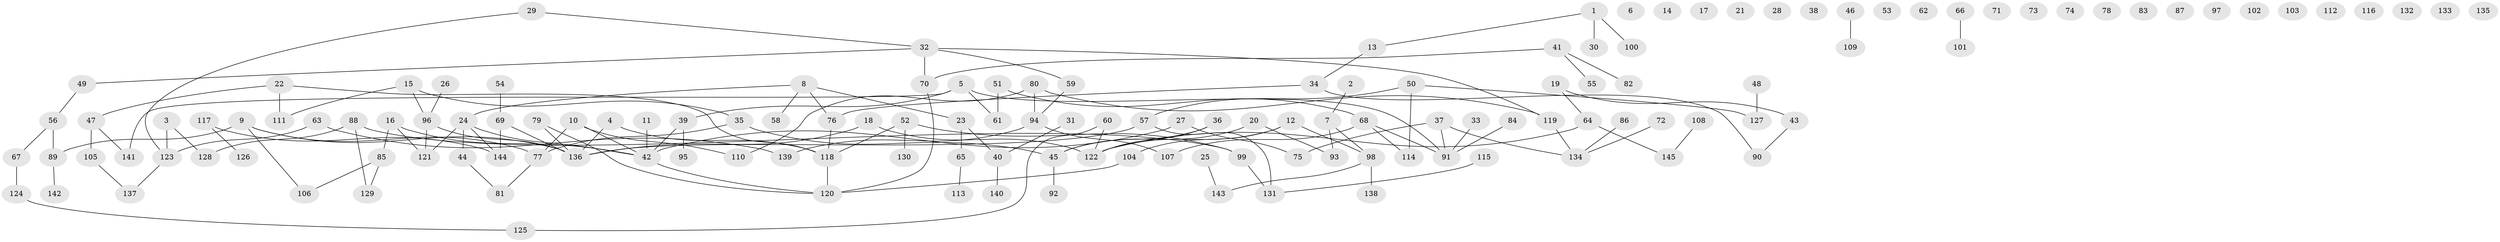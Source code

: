 // Generated by graph-tools (version 1.1) at 2025/00/03/09/25 03:00:47]
// undirected, 145 vertices, 149 edges
graph export_dot {
graph [start="1"]
  node [color=gray90,style=filled];
  1;
  2;
  3;
  4;
  5;
  6;
  7;
  8;
  9;
  10;
  11;
  12;
  13;
  14;
  15;
  16;
  17;
  18;
  19;
  20;
  21;
  22;
  23;
  24;
  25;
  26;
  27;
  28;
  29;
  30;
  31;
  32;
  33;
  34;
  35;
  36;
  37;
  38;
  39;
  40;
  41;
  42;
  43;
  44;
  45;
  46;
  47;
  48;
  49;
  50;
  51;
  52;
  53;
  54;
  55;
  56;
  57;
  58;
  59;
  60;
  61;
  62;
  63;
  64;
  65;
  66;
  67;
  68;
  69;
  70;
  71;
  72;
  73;
  74;
  75;
  76;
  77;
  78;
  79;
  80;
  81;
  82;
  83;
  84;
  85;
  86;
  87;
  88;
  89;
  90;
  91;
  92;
  93;
  94;
  95;
  96;
  97;
  98;
  99;
  100;
  101;
  102;
  103;
  104;
  105;
  106;
  107;
  108;
  109;
  110;
  111;
  112;
  113;
  114;
  115;
  116;
  117;
  118;
  119;
  120;
  121;
  122;
  123;
  124;
  125;
  126;
  127;
  128;
  129;
  130;
  131;
  132;
  133;
  134;
  135;
  136;
  137;
  138;
  139;
  140;
  141;
  142;
  143;
  144;
  145;
  1 -- 13;
  1 -- 30;
  1 -- 100;
  2 -- 7;
  3 -- 123;
  3 -- 128;
  4 -- 118;
  4 -- 136;
  5 -- 39;
  5 -- 61;
  5 -- 91;
  5 -- 141;
  7 -- 93;
  7 -- 98;
  8 -- 23;
  8 -- 24;
  8 -- 58;
  8 -- 76;
  9 -- 77;
  9 -- 89;
  9 -- 106;
  9 -- 136;
  10 -- 42;
  10 -- 77;
  10 -- 110;
  11 -- 42;
  12 -- 98;
  12 -- 104;
  12 -- 122;
  13 -- 34;
  15 -- 35;
  15 -- 96;
  15 -- 111;
  16 -- 42;
  16 -- 85;
  16 -- 121;
  18 -- 122;
  18 -- 136;
  19 -- 43;
  19 -- 64;
  20 -- 45;
  20 -- 93;
  22 -- 47;
  22 -- 111;
  22 -- 118;
  23 -- 40;
  23 -- 65;
  24 -- 42;
  24 -- 44;
  24 -- 121;
  24 -- 144;
  25 -- 143;
  26 -- 96;
  27 -- 42;
  27 -- 75;
  29 -- 32;
  29 -- 123;
  31 -- 40;
  32 -- 49;
  32 -- 59;
  32 -- 70;
  32 -- 119;
  33 -- 91;
  34 -- 76;
  34 -- 90;
  35 -- 45;
  35 -- 77;
  36 -- 45;
  36 -- 122;
  37 -- 75;
  37 -- 91;
  37 -- 134;
  39 -- 42;
  39 -- 95;
  40 -- 140;
  41 -- 55;
  41 -- 70;
  41 -- 82;
  42 -- 120;
  43 -- 90;
  44 -- 81;
  45 -- 92;
  46 -- 109;
  47 -- 105;
  47 -- 141;
  48 -- 127;
  49 -- 56;
  50 -- 57;
  50 -- 114;
  50 -- 127;
  51 -- 61;
  51 -- 68;
  52 -- 99;
  52 -- 118;
  52 -- 130;
  54 -- 69;
  56 -- 67;
  56 -- 89;
  57 -- 131;
  57 -- 136;
  59 -- 94;
  60 -- 122;
  60 -- 125;
  63 -- 123;
  63 -- 139;
  64 -- 122;
  64 -- 145;
  65 -- 113;
  66 -- 101;
  67 -- 124;
  68 -- 91;
  68 -- 107;
  68 -- 114;
  69 -- 136;
  69 -- 144;
  70 -- 120;
  72 -- 134;
  76 -- 118;
  77 -- 81;
  79 -- 120;
  79 -- 136;
  80 -- 94;
  80 -- 110;
  80 -- 119;
  84 -- 91;
  85 -- 106;
  85 -- 129;
  86 -- 134;
  88 -- 99;
  88 -- 128;
  88 -- 129;
  89 -- 142;
  94 -- 107;
  94 -- 139;
  96 -- 121;
  96 -- 136;
  98 -- 138;
  98 -- 143;
  99 -- 131;
  104 -- 120;
  105 -- 137;
  108 -- 145;
  115 -- 131;
  117 -- 126;
  117 -- 144;
  118 -- 120;
  119 -- 134;
  123 -- 137;
  124 -- 125;
}
